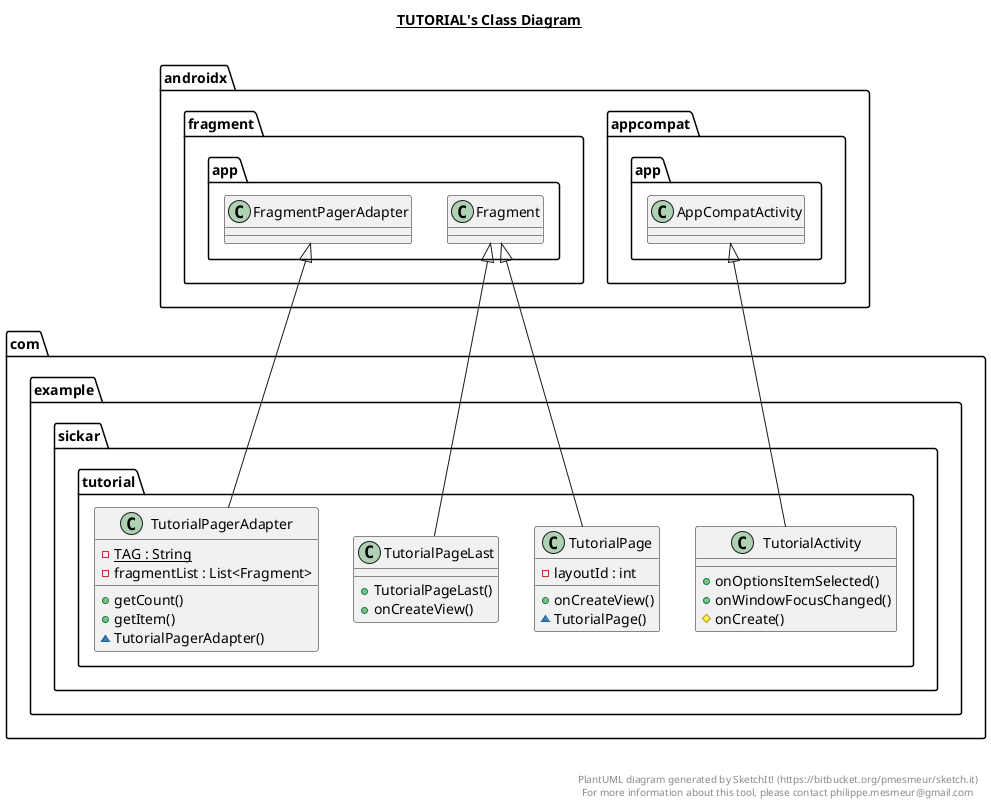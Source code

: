 @startuml

title __TUTORIAL's Class Diagram__\n

  namespace com.example.sickar {
    namespace tutorial {
      class com.example.sickar.tutorial.TutorialActivity {
          + onOptionsItemSelected()
          + onWindowFocusChanged()
          # onCreate()
      }
    }
  }
  

  namespace com.example.sickar {
    namespace tutorial {
      class com.example.sickar.tutorial.TutorialPage {
          - layoutId : int
          + onCreateView()
          ~ TutorialPage()
      }
    }
  }
  

  namespace com.example.sickar {
    namespace tutorial {
      class com.example.sickar.tutorial.TutorialPageLast {
          + TutorialPageLast()
          + onCreateView()
      }
    }
  }
  

  namespace com.example.sickar {
    namespace tutorial {
      class com.example.sickar.tutorial.TutorialPagerAdapter {
          {static} - TAG : String
          - fragmentList : List<Fragment>
          + getCount()
          + getItem()
          ~ TutorialPagerAdapter()
      }
    }
  }
  

  com.example.sickar.tutorial.TutorialActivity -up-|> androidx.appcompat.app.AppCompatActivity
  com.example.sickar.tutorial.TutorialPage -up-|> androidx.fragment.app.Fragment
  com.example.sickar.tutorial.TutorialPageLast -up-|> androidx.fragment.app.Fragment
  com.example.sickar.tutorial.TutorialPagerAdapter -up-|> androidx.fragment.app.FragmentPagerAdapter


right footer


PlantUML diagram generated by SketchIt! (https://bitbucket.org/pmesmeur/sketch.it)
For more information about this tool, please contact philippe.mesmeur@gmail.com
endfooter

@enduml
